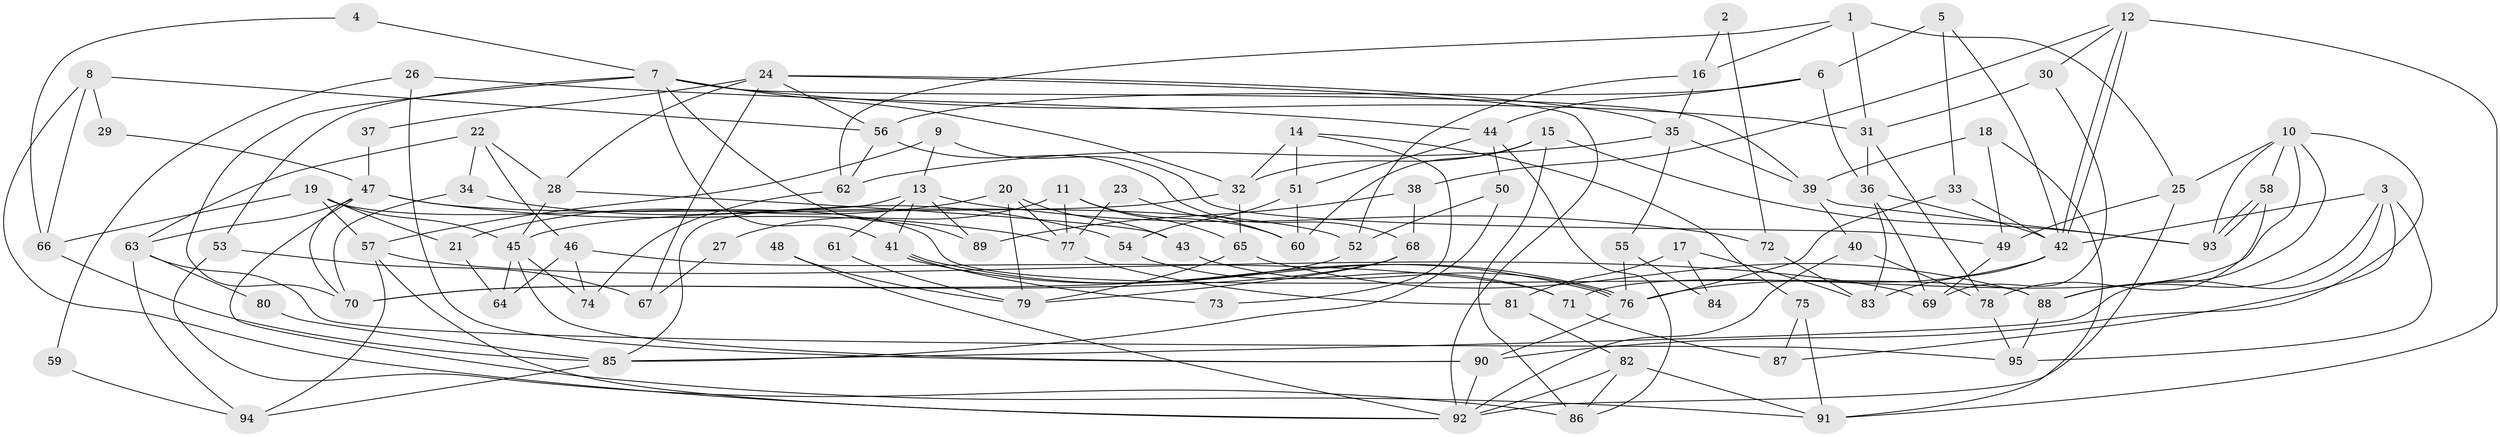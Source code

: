 // Generated by graph-tools (version 1.1) at 2025/11/02/27/25 16:11:22]
// undirected, 95 vertices, 190 edges
graph export_dot {
graph [start="1"]
  node [color=gray90,style=filled];
  1;
  2;
  3;
  4;
  5;
  6;
  7;
  8;
  9;
  10;
  11;
  12;
  13;
  14;
  15;
  16;
  17;
  18;
  19;
  20;
  21;
  22;
  23;
  24;
  25;
  26;
  27;
  28;
  29;
  30;
  31;
  32;
  33;
  34;
  35;
  36;
  37;
  38;
  39;
  40;
  41;
  42;
  43;
  44;
  45;
  46;
  47;
  48;
  49;
  50;
  51;
  52;
  53;
  54;
  55;
  56;
  57;
  58;
  59;
  60;
  61;
  62;
  63;
  64;
  65;
  66;
  67;
  68;
  69;
  70;
  71;
  72;
  73;
  74;
  75;
  76;
  77;
  78;
  79;
  80;
  81;
  82;
  83;
  84;
  85;
  86;
  87;
  88;
  89;
  90;
  91;
  92;
  93;
  94;
  95;
  1 -- 16;
  1 -- 31;
  1 -- 25;
  1 -- 62;
  2 -- 72;
  2 -- 16;
  3 -- 88;
  3 -- 42;
  3 -- 85;
  3 -- 87;
  3 -- 95;
  4 -- 66;
  4 -- 7;
  5 -- 42;
  5 -- 33;
  5 -- 6;
  6 -- 36;
  6 -- 44;
  6 -- 56;
  7 -- 70;
  7 -- 39;
  7 -- 31;
  7 -- 32;
  7 -- 41;
  7 -- 53;
  7 -- 89;
  8 -- 56;
  8 -- 92;
  8 -- 29;
  8 -- 66;
  9 -- 57;
  9 -- 13;
  9 -- 49;
  10 -- 88;
  10 -- 93;
  10 -- 25;
  10 -- 58;
  10 -- 71;
  10 -- 90;
  11 -- 60;
  11 -- 65;
  11 -- 27;
  11 -- 77;
  12 -- 30;
  12 -- 42;
  12 -- 42;
  12 -- 38;
  12 -- 91;
  13 -- 41;
  13 -- 85;
  13 -- 61;
  13 -- 72;
  13 -- 89;
  14 -- 32;
  14 -- 51;
  14 -- 73;
  14 -- 75;
  15 -- 32;
  15 -- 93;
  15 -- 60;
  15 -- 86;
  16 -- 35;
  16 -- 52;
  17 -- 81;
  17 -- 83;
  17 -- 84;
  18 -- 49;
  18 -- 91;
  18 -- 39;
  19 -- 66;
  19 -- 45;
  19 -- 21;
  19 -- 57;
  19 -- 88;
  20 -- 21;
  20 -- 43;
  20 -- 77;
  20 -- 79;
  21 -- 64;
  22 -- 46;
  22 -- 28;
  22 -- 34;
  22 -- 63;
  23 -- 60;
  23 -- 77;
  24 -- 56;
  24 -- 92;
  24 -- 28;
  24 -- 35;
  24 -- 37;
  24 -- 67;
  25 -- 49;
  25 -- 92;
  26 -- 90;
  26 -- 44;
  26 -- 59;
  27 -- 67;
  28 -- 45;
  28 -- 43;
  29 -- 47;
  30 -- 31;
  30 -- 69;
  31 -- 78;
  31 -- 36;
  32 -- 65;
  32 -- 45;
  33 -- 42;
  33 -- 76;
  34 -- 70;
  34 -- 54;
  35 -- 39;
  35 -- 55;
  35 -- 62;
  36 -- 42;
  36 -- 69;
  36 -- 83;
  37 -- 47;
  38 -- 89;
  38 -- 68;
  39 -- 40;
  39 -- 93;
  40 -- 78;
  40 -- 92;
  41 -- 76;
  41 -- 76;
  41 -- 73;
  42 -- 76;
  42 -- 83;
  43 -- 76;
  44 -- 86;
  44 -- 50;
  44 -- 51;
  45 -- 90;
  45 -- 64;
  45 -- 74;
  46 -- 71;
  46 -- 74;
  46 -- 64;
  47 -- 77;
  47 -- 52;
  47 -- 63;
  47 -- 70;
  47 -- 91;
  48 -- 92;
  48 -- 79;
  49 -- 69;
  50 -- 85;
  50 -- 52;
  51 -- 54;
  51 -- 60;
  52 -- 70;
  53 -- 86;
  53 -- 67;
  54 -- 71;
  55 -- 76;
  55 -- 84;
  56 -- 62;
  56 -- 68;
  57 -- 69;
  57 -- 92;
  57 -- 94;
  58 -- 93;
  58 -- 93;
  58 -- 78;
  59 -- 94;
  61 -- 79;
  62 -- 74;
  63 -- 80;
  63 -- 94;
  63 -- 95;
  65 -- 88;
  65 -- 79;
  66 -- 85;
  68 -- 70;
  68 -- 79;
  71 -- 87;
  72 -- 83;
  75 -- 91;
  75 -- 87;
  76 -- 90;
  77 -- 81;
  78 -- 95;
  80 -- 85;
  81 -- 82;
  82 -- 91;
  82 -- 92;
  82 -- 86;
  85 -- 94;
  88 -- 95;
  90 -- 92;
}
